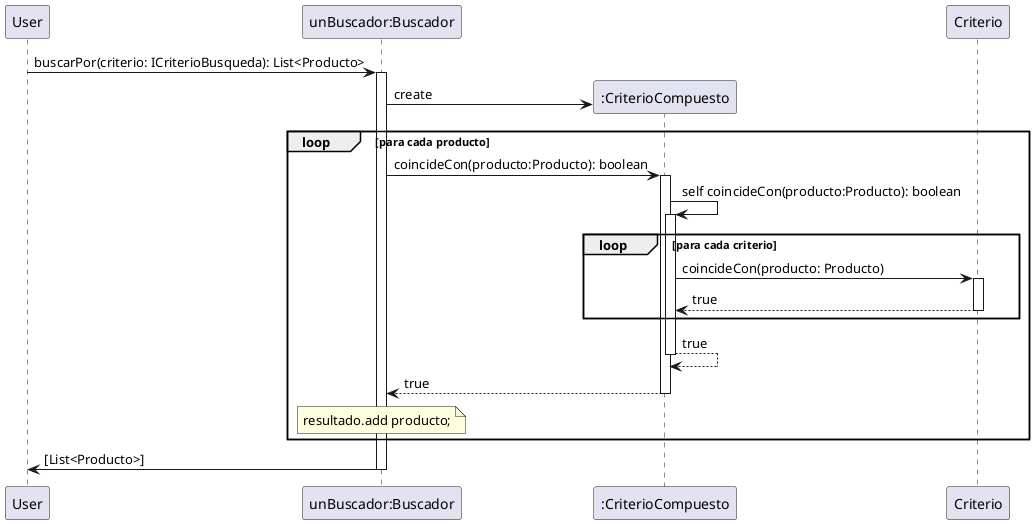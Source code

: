 @startuml


User -> "unBuscador:Buscador" ++ : buscarPor(criterio: ICriterioBusqueda): List<Producto>
"unBuscador:Buscador" -> ":CriterioCompuesto" ** : create

    loop para cada producto
        "unBuscador:Buscador" -> ":CriterioCompuesto" ++ : coincideCon(producto:Producto): boolean
        ":CriterioCompuesto" -> ":CriterioCompuesto" ++ : self coincideCon(producto:Producto): boolean
        loop para cada criterio
            ":CriterioCompuesto" -> Criterio ++: coincideCon(producto: Producto)
            return true
        end
        return true
        ":CriterioCompuesto" --> "unBuscador:Buscador" -- : true
        note over "unBuscador:Buscador": resultado.add producto;
    end




"unBuscador:Buscador" -> User -- : [List<Producto>]


@enduml